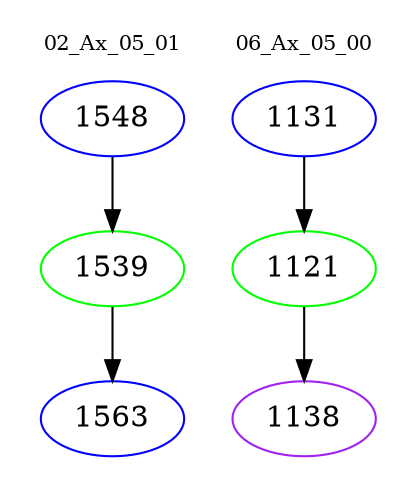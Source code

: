 digraph{
subgraph cluster_0 {
color = white
label = "02_Ax_05_01";
fontsize=10;
T0_1548 [label="1548", color="blue"]
T0_1548 -> T0_1539 [color="black"]
T0_1539 [label="1539", color="green"]
T0_1539 -> T0_1563 [color="black"]
T0_1563 [label="1563", color="blue"]
}
subgraph cluster_1 {
color = white
label = "06_Ax_05_00";
fontsize=10;
T1_1131 [label="1131", color="blue"]
T1_1131 -> T1_1121 [color="black"]
T1_1121 [label="1121", color="green"]
T1_1121 -> T1_1138 [color="black"]
T1_1138 [label="1138", color="purple"]
}
}

